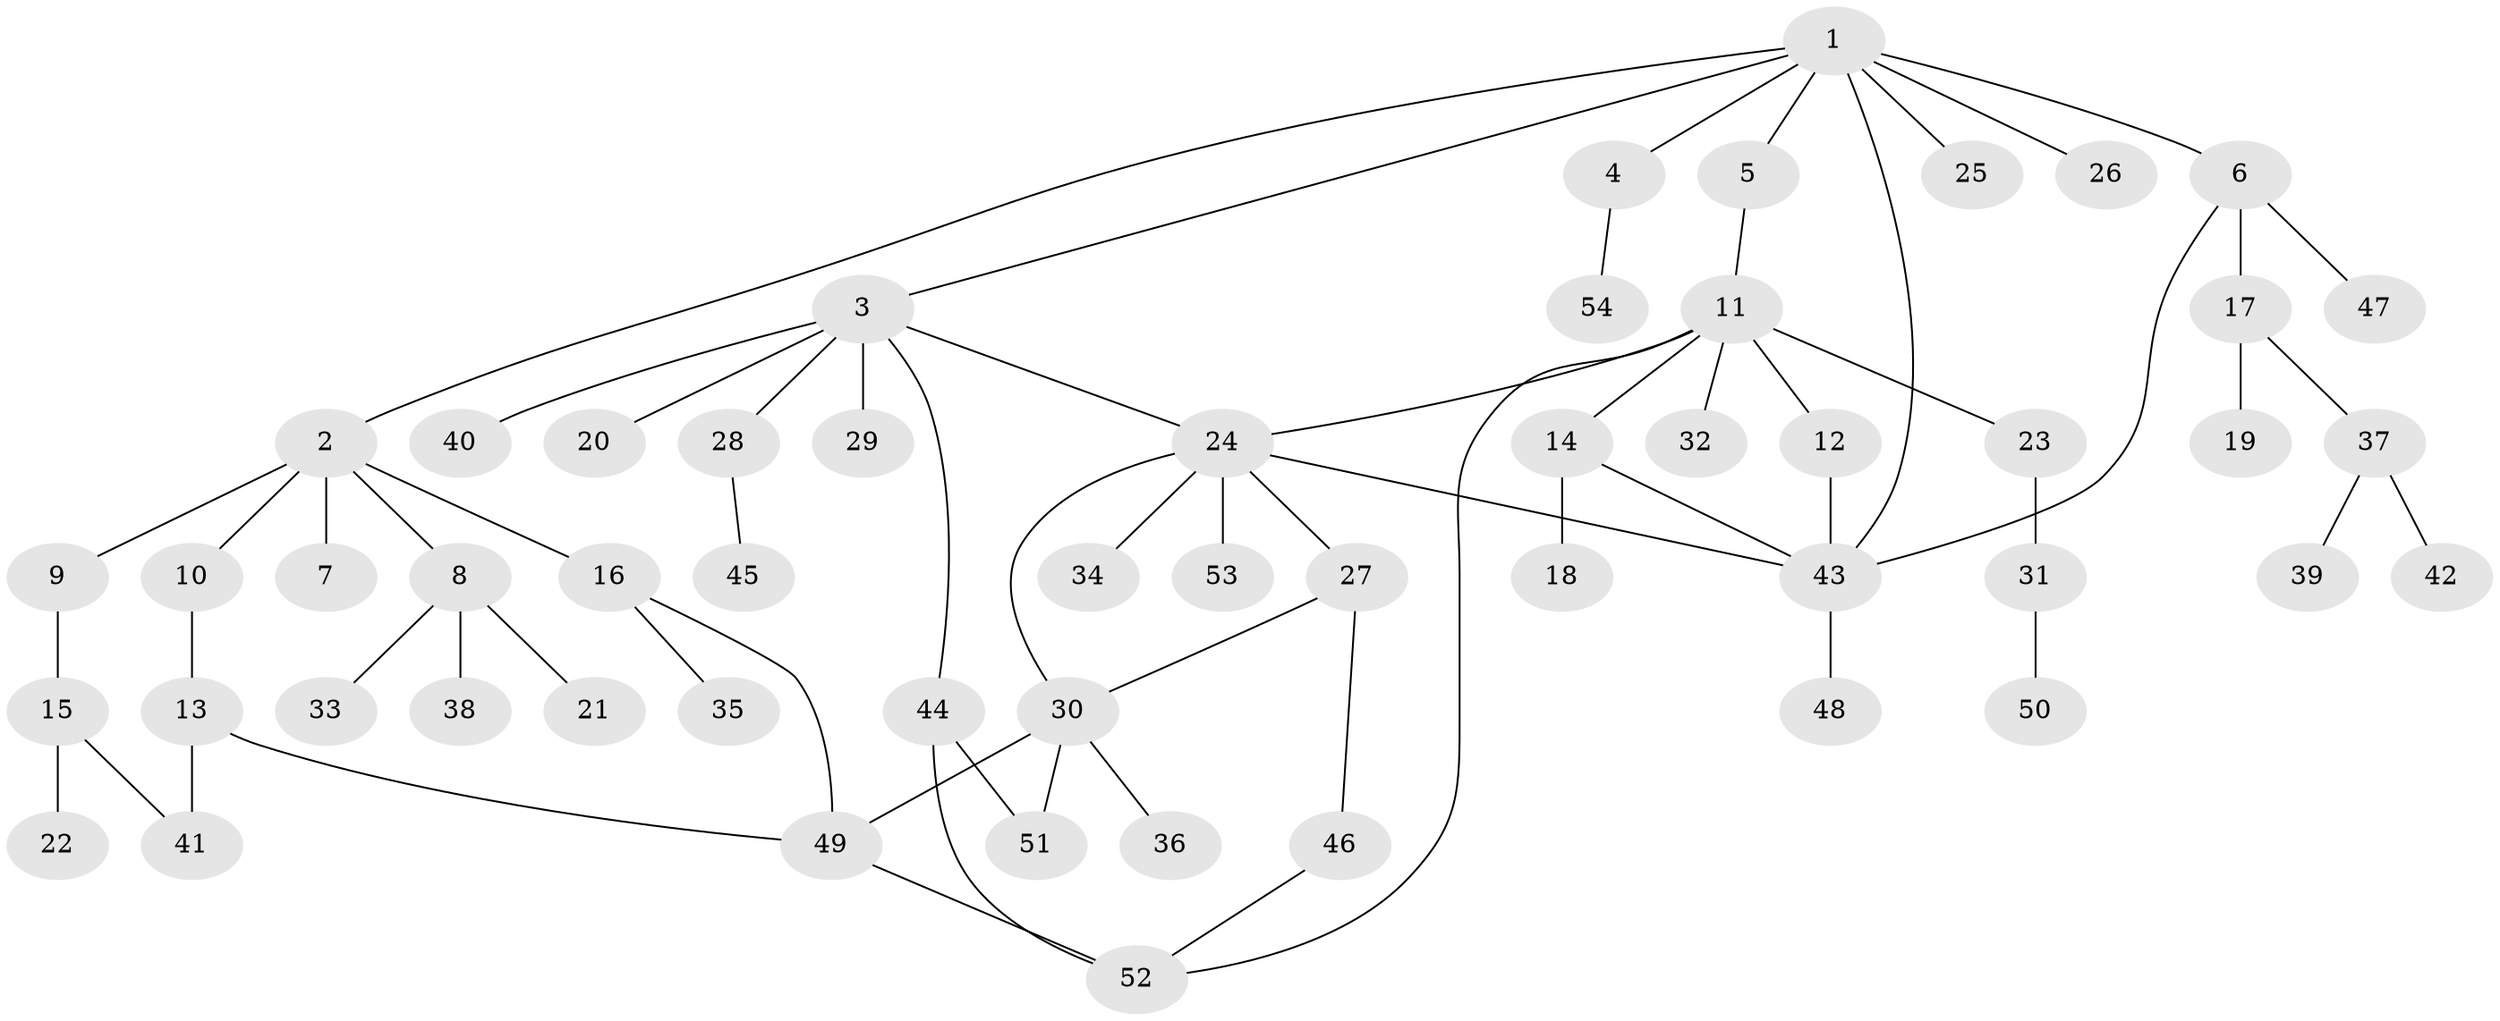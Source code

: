 // coarse degree distribution, {6: 0.02702702702702703, 1: 0.5945945945945946, 2: 0.16216216216216217, 7: 0.02702702702702703, 5: 0.05405405405405406, 3: 0.02702702702702703, 8: 0.05405405405405406, 4: 0.05405405405405406}
// Generated by graph-tools (version 1.1) at 2025/51/03/04/25 21:51:30]
// undirected, 54 vertices, 66 edges
graph export_dot {
graph [start="1"]
  node [color=gray90,style=filled];
  1;
  2;
  3;
  4;
  5;
  6;
  7;
  8;
  9;
  10;
  11;
  12;
  13;
  14;
  15;
  16;
  17;
  18;
  19;
  20;
  21;
  22;
  23;
  24;
  25;
  26;
  27;
  28;
  29;
  30;
  31;
  32;
  33;
  34;
  35;
  36;
  37;
  38;
  39;
  40;
  41;
  42;
  43;
  44;
  45;
  46;
  47;
  48;
  49;
  50;
  51;
  52;
  53;
  54;
  1 -- 2;
  1 -- 3;
  1 -- 4;
  1 -- 5;
  1 -- 6;
  1 -- 25;
  1 -- 26;
  1 -- 43;
  2 -- 7;
  2 -- 8;
  2 -- 9;
  2 -- 10;
  2 -- 16;
  3 -- 20;
  3 -- 24;
  3 -- 28;
  3 -- 29;
  3 -- 40;
  3 -- 44;
  4 -- 54;
  5 -- 11;
  6 -- 17;
  6 -- 43;
  6 -- 47;
  8 -- 21;
  8 -- 33;
  8 -- 38;
  9 -- 15;
  10 -- 13;
  11 -- 12;
  11 -- 14;
  11 -- 23;
  11 -- 24;
  11 -- 32;
  11 -- 52;
  12 -- 43;
  13 -- 41;
  13 -- 49;
  14 -- 18;
  14 -- 43;
  15 -- 22;
  15 -- 41;
  16 -- 35;
  16 -- 49;
  17 -- 19;
  17 -- 37;
  23 -- 31;
  24 -- 27;
  24 -- 30;
  24 -- 34;
  24 -- 43;
  24 -- 53;
  27 -- 30;
  27 -- 46;
  28 -- 45;
  30 -- 36;
  30 -- 49;
  30 -- 51;
  31 -- 50;
  37 -- 39;
  37 -- 42;
  43 -- 48;
  44 -- 51;
  44 -- 52;
  46 -- 52;
  49 -- 52;
}
